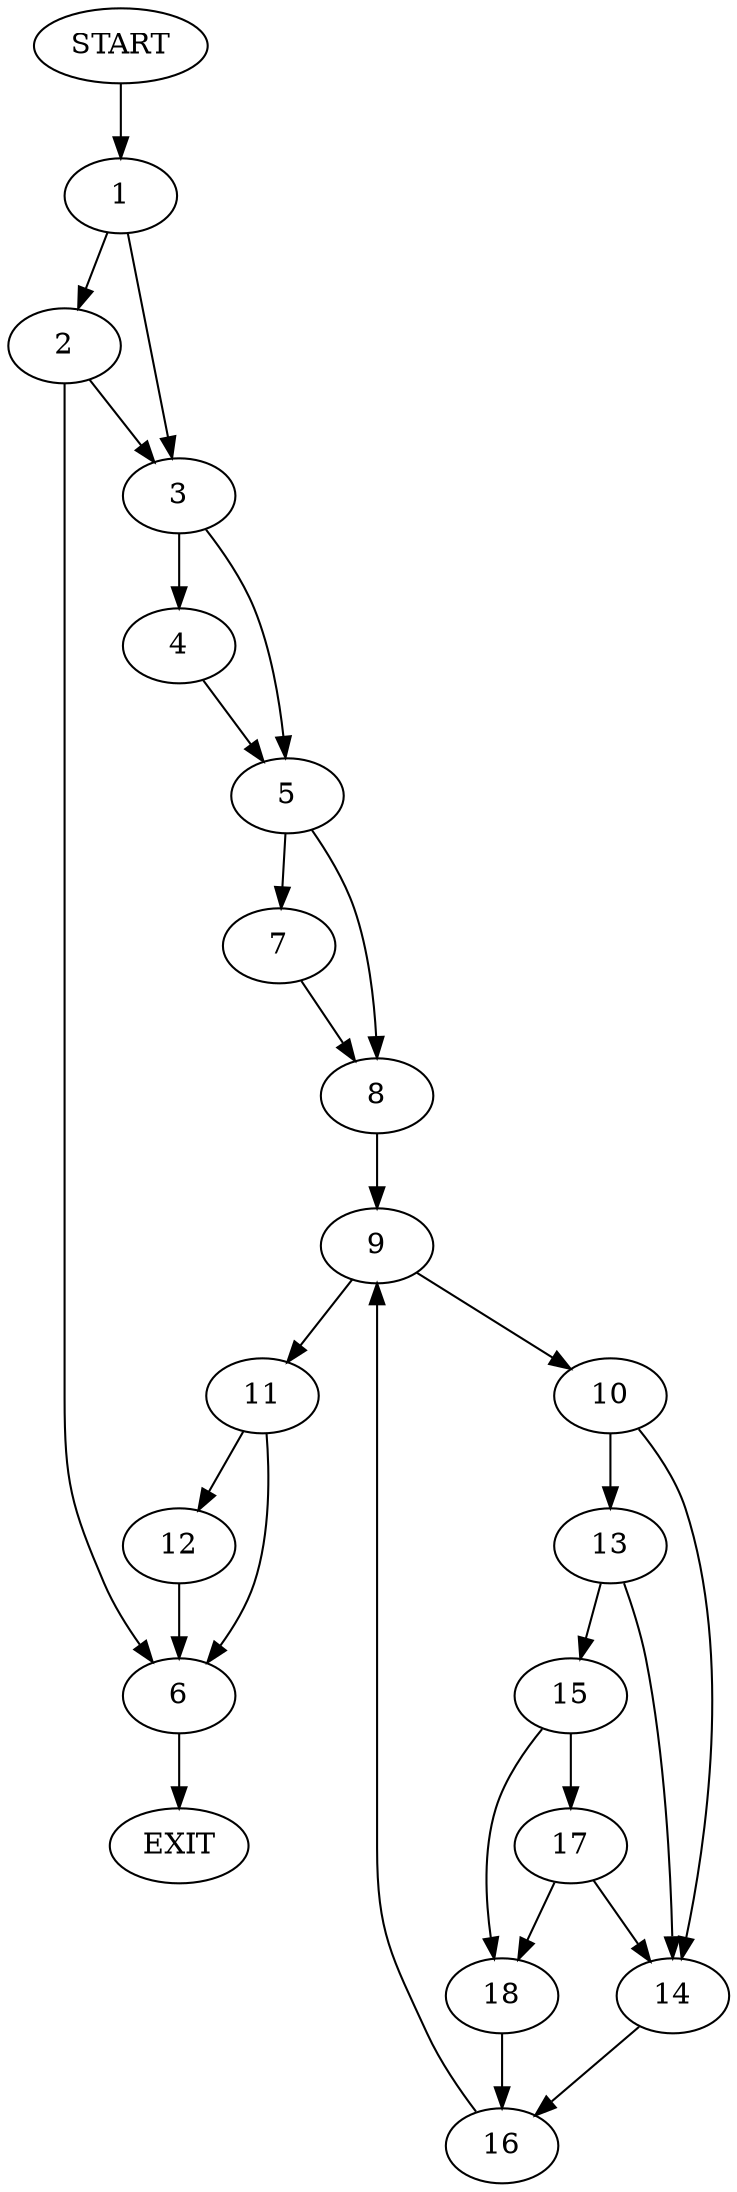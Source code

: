 digraph {
0 [label="START"]
19 [label="EXIT"]
0 -> 1
1 -> 2
1 -> 3
3 -> 4
3 -> 5
2 -> 6
2 -> 3
6 -> 19
4 -> 5
5 -> 7
5 -> 8
8 -> 9
7 -> 8
9 -> 10
9 -> 11
11 -> 6
11 -> 12
10 -> 13
10 -> 14
13 -> 15
13 -> 14
14 -> 16
15 -> 17
15 -> 18
17 -> 18
17 -> 14
18 -> 16
16 -> 9
12 -> 6
}
